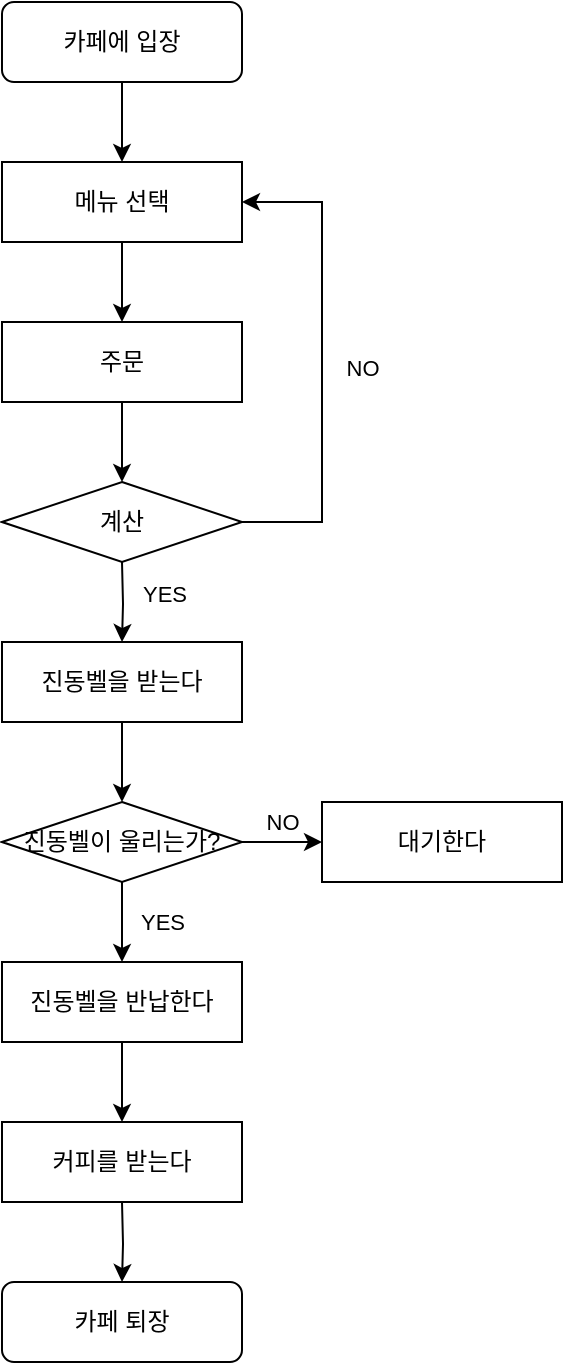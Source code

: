 <mxfile version="22.1.16" type="device">
  <diagram id="C5RBs43oDa-KdzZeNtuy" name="Page-1">
    <mxGraphModel dx="1364" dy="963" grid="1" gridSize="10" guides="1" tooltips="1" connect="1" arrows="1" fold="1" page="1" pageScale="1" pageWidth="827" pageHeight="1169" math="0" shadow="0">
      <root>
        <mxCell id="WIyWlLk6GJQsqaUBKTNV-0" />
        <mxCell id="WIyWlLk6GJQsqaUBKTNV-1" parent="WIyWlLk6GJQsqaUBKTNV-0" />
        <mxCell id="GTPMjlfhMLePoCv8_ElG-10" value="" style="edgeStyle=orthogonalEdgeStyle;rounded=0;orthogonalLoop=1;jettySize=auto;html=1;" edge="1" parent="WIyWlLk6GJQsqaUBKTNV-1" source="WIyWlLk6GJQsqaUBKTNV-3" target="GTPMjlfhMLePoCv8_ElG-8">
          <mxGeometry relative="1" as="geometry" />
        </mxCell>
        <mxCell id="WIyWlLk6GJQsqaUBKTNV-3" value="카페에 입장" style="rounded=1;whiteSpace=wrap;html=1;fontSize=12;glass=0;strokeWidth=1;shadow=0;" parent="WIyWlLk6GJQsqaUBKTNV-1" vertex="1">
          <mxGeometry x="160" y="80" width="120" height="40" as="geometry" />
        </mxCell>
        <mxCell id="WIyWlLk6GJQsqaUBKTNV-11" value="카페 퇴장" style="rounded=1;whiteSpace=wrap;html=1;fontSize=12;glass=0;strokeWidth=1;shadow=0;" parent="WIyWlLk6GJQsqaUBKTNV-1" vertex="1">
          <mxGeometry x="160" y="720" width="120" height="40" as="geometry" />
        </mxCell>
        <mxCell id="GTPMjlfhMLePoCv8_ElG-19" value="" style="edgeStyle=orthogonalEdgeStyle;rounded=0;orthogonalLoop=1;jettySize=auto;html=1;" edge="1" parent="WIyWlLk6GJQsqaUBKTNV-1" target="GTPMjlfhMLePoCv8_ElG-14">
          <mxGeometry relative="1" as="geometry">
            <mxPoint x="220" y="360" as="sourcePoint" />
          </mxGeometry>
        </mxCell>
        <mxCell id="GTPMjlfhMLePoCv8_ElG-31" value="YES" style="edgeLabel;html=1;align=center;verticalAlign=middle;resizable=0;points=[];" vertex="1" connectable="0" parent="GTPMjlfhMLePoCv8_ElG-19">
          <mxGeometry x="-0.213" y="-2" relative="1" as="geometry">
            <mxPoint x="22" as="offset" />
          </mxGeometry>
        </mxCell>
        <mxCell id="GTPMjlfhMLePoCv8_ElG-9" value="" style="edgeStyle=orthogonalEdgeStyle;rounded=0;orthogonalLoop=1;jettySize=auto;html=1;" edge="1" parent="WIyWlLk6GJQsqaUBKTNV-1" source="GTPMjlfhMLePoCv8_ElG-8">
          <mxGeometry relative="1" as="geometry">
            <mxPoint x="220" y="240" as="targetPoint" />
          </mxGeometry>
        </mxCell>
        <mxCell id="GTPMjlfhMLePoCv8_ElG-8" value="메뉴 선택" style="rounded=0;whiteSpace=wrap;html=1;" vertex="1" parent="WIyWlLk6GJQsqaUBKTNV-1">
          <mxGeometry x="160" y="160" width="120" height="40" as="geometry" />
        </mxCell>
        <mxCell id="GTPMjlfhMLePoCv8_ElG-21" value="" style="edgeStyle=orthogonalEdgeStyle;rounded=0;orthogonalLoop=1;jettySize=auto;html=1;" edge="1" parent="WIyWlLk6GJQsqaUBKTNV-1" source="GTPMjlfhMLePoCv8_ElG-13" target="GTPMjlfhMLePoCv8_ElG-20">
          <mxGeometry relative="1" as="geometry" />
        </mxCell>
        <mxCell id="GTPMjlfhMLePoCv8_ElG-22" value="NO" style="edgeLabel;html=1;align=center;verticalAlign=middle;resizable=0;points=[];" vertex="1" connectable="0" parent="GTPMjlfhMLePoCv8_ElG-21">
          <mxGeometry x="-0.5" y="1" relative="1" as="geometry">
            <mxPoint x="10" y="-9" as="offset" />
          </mxGeometry>
        </mxCell>
        <mxCell id="GTPMjlfhMLePoCv8_ElG-24" value="" style="edgeStyle=orthogonalEdgeStyle;rounded=0;orthogonalLoop=1;jettySize=auto;html=1;" edge="1" parent="WIyWlLk6GJQsqaUBKTNV-1" source="GTPMjlfhMLePoCv8_ElG-13" target="GTPMjlfhMLePoCv8_ElG-23">
          <mxGeometry relative="1" as="geometry" />
        </mxCell>
        <mxCell id="GTPMjlfhMLePoCv8_ElG-25" value="YES" style="edgeLabel;html=1;align=center;verticalAlign=middle;resizable=0;points=[];" vertex="1" connectable="0" parent="GTPMjlfhMLePoCv8_ElG-24">
          <mxGeometry x="-0.3" y="2" relative="1" as="geometry">
            <mxPoint x="18" y="6" as="offset" />
          </mxGeometry>
        </mxCell>
        <mxCell id="GTPMjlfhMLePoCv8_ElG-13" value="진동벨이 울리는가?" style="rhombus;whiteSpace=wrap;html=1;" vertex="1" parent="WIyWlLk6GJQsqaUBKTNV-1">
          <mxGeometry x="160" y="480" width="120" height="40" as="geometry" />
        </mxCell>
        <mxCell id="GTPMjlfhMLePoCv8_ElG-18" value="" style="edgeStyle=orthogonalEdgeStyle;rounded=0;orthogonalLoop=1;jettySize=auto;html=1;" edge="1" parent="WIyWlLk6GJQsqaUBKTNV-1" source="GTPMjlfhMLePoCv8_ElG-14" target="GTPMjlfhMLePoCv8_ElG-13">
          <mxGeometry relative="1" as="geometry" />
        </mxCell>
        <mxCell id="GTPMjlfhMLePoCv8_ElG-14" value="진동벨을 받는다" style="rounded=0;whiteSpace=wrap;html=1;" vertex="1" parent="WIyWlLk6GJQsqaUBKTNV-1">
          <mxGeometry x="160" y="400" width="120" height="40" as="geometry" />
        </mxCell>
        <mxCell id="GTPMjlfhMLePoCv8_ElG-16" value="" style="edgeStyle=orthogonalEdgeStyle;rounded=0;orthogonalLoop=1;jettySize=auto;html=1;" edge="1" parent="WIyWlLk6GJQsqaUBKTNV-1" target="WIyWlLk6GJQsqaUBKTNV-11">
          <mxGeometry relative="1" as="geometry">
            <mxPoint x="220" y="680" as="sourcePoint" />
          </mxGeometry>
        </mxCell>
        <mxCell id="GTPMjlfhMLePoCv8_ElG-20" value="대기한다" style="rounded=0;whiteSpace=wrap;html=1;" vertex="1" parent="WIyWlLk6GJQsqaUBKTNV-1">
          <mxGeometry x="320" y="480" width="120" height="40" as="geometry" />
        </mxCell>
        <mxCell id="GTPMjlfhMLePoCv8_ElG-29" value="" style="edgeStyle=orthogonalEdgeStyle;rounded=0;orthogonalLoop=1;jettySize=auto;html=1;" edge="1" parent="WIyWlLk6GJQsqaUBKTNV-1" source="GTPMjlfhMLePoCv8_ElG-23" target="GTPMjlfhMLePoCv8_ElG-26">
          <mxGeometry relative="1" as="geometry" />
        </mxCell>
        <mxCell id="GTPMjlfhMLePoCv8_ElG-23" value="진동벨을 반납한다" style="rounded=0;whiteSpace=wrap;html=1;" vertex="1" parent="WIyWlLk6GJQsqaUBKTNV-1">
          <mxGeometry x="160" y="560" width="120" height="40" as="geometry" />
        </mxCell>
        <mxCell id="GTPMjlfhMLePoCv8_ElG-26" value="커피를 받는다" style="rounded=0;whiteSpace=wrap;html=1;" vertex="1" parent="WIyWlLk6GJQsqaUBKTNV-1">
          <mxGeometry x="160" y="640" width="120" height="40" as="geometry" />
        </mxCell>
        <mxCell id="GTPMjlfhMLePoCv8_ElG-33" value="" style="edgeStyle=orthogonalEdgeStyle;rounded=0;orthogonalLoop=1;jettySize=auto;html=1;entryX=1;entryY=0.5;entryDx=0;entryDy=0;" edge="1" parent="WIyWlLk6GJQsqaUBKTNV-1" source="GTPMjlfhMLePoCv8_ElG-30" target="GTPMjlfhMLePoCv8_ElG-8">
          <mxGeometry relative="1" as="geometry">
            <mxPoint x="320" y="260" as="targetPoint" />
            <Array as="points">
              <mxPoint x="320" y="340" />
              <mxPoint x="320" y="180" />
            </Array>
          </mxGeometry>
        </mxCell>
        <mxCell id="GTPMjlfhMLePoCv8_ElG-34" value="NO" style="edgeLabel;html=1;align=center;verticalAlign=middle;resizable=0;points=[];" vertex="1" connectable="0" parent="GTPMjlfhMLePoCv8_ElG-33">
          <mxGeometry x="-0.15" y="-3" relative="1" as="geometry">
            <mxPoint x="17" y="-15" as="offset" />
          </mxGeometry>
        </mxCell>
        <mxCell id="GTPMjlfhMLePoCv8_ElG-30" value="계산" style="rhombus;whiteSpace=wrap;html=1;" vertex="1" parent="WIyWlLk6GJQsqaUBKTNV-1">
          <mxGeometry x="160" y="320" width="120" height="40" as="geometry" />
        </mxCell>
        <mxCell id="GTPMjlfhMLePoCv8_ElG-36" value="" style="edgeStyle=orthogonalEdgeStyle;rounded=0;orthogonalLoop=1;jettySize=auto;html=1;" edge="1" parent="WIyWlLk6GJQsqaUBKTNV-1" source="GTPMjlfhMLePoCv8_ElG-35" target="GTPMjlfhMLePoCv8_ElG-30">
          <mxGeometry relative="1" as="geometry" />
        </mxCell>
        <mxCell id="GTPMjlfhMLePoCv8_ElG-35" value="주문" style="rounded=0;whiteSpace=wrap;html=1;" vertex="1" parent="WIyWlLk6GJQsqaUBKTNV-1">
          <mxGeometry x="160" y="240" width="120" height="40" as="geometry" />
        </mxCell>
      </root>
    </mxGraphModel>
  </diagram>
</mxfile>
